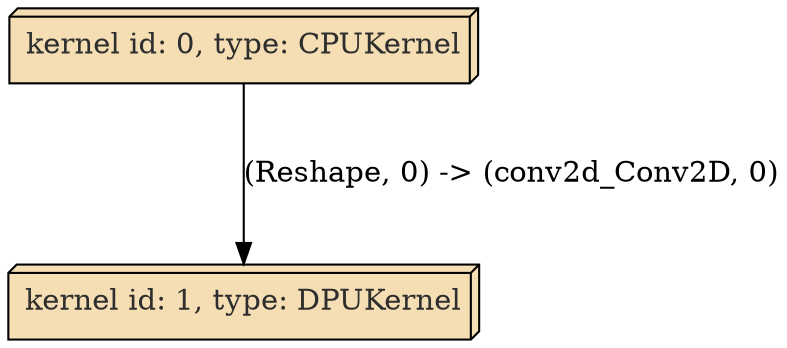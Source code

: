 digraph G {
ordering = out
ranksep = 1
node [shape = box3d, fontcolor = gray18, bgcolor = oldlace, style = filled];
0[label = "kernel id: 0, type: CPUKernel", fillcolor = wheat]
1[label = "kernel id: 1, type: DPUKernel", fillcolor = wheat]
0->1[label = "(Reshape, 0) -> (conv2d_Conv2D, 0)"]
}